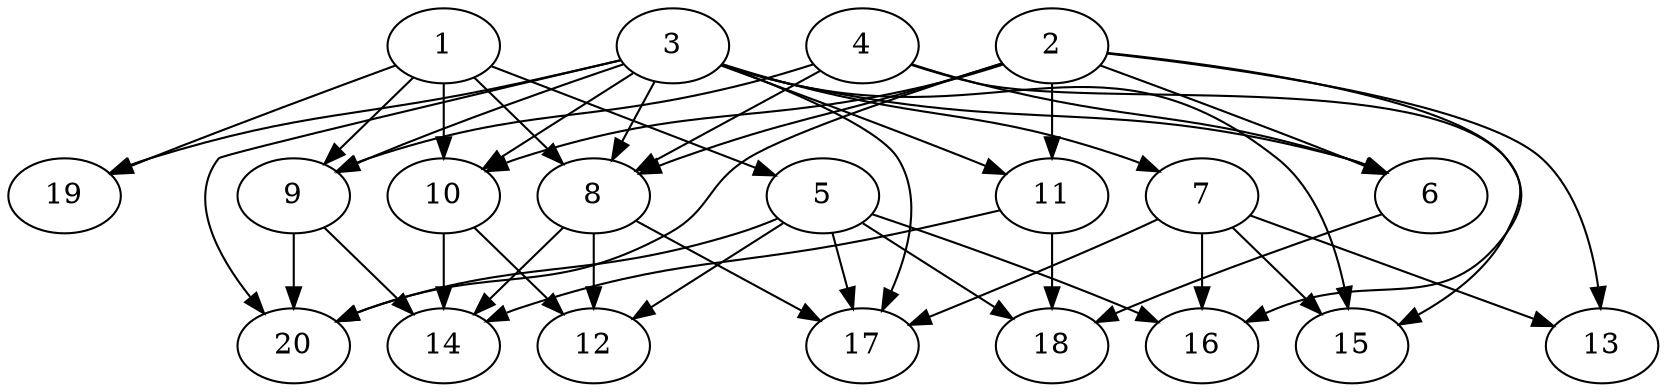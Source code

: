 // DAG automatically generated by daggen at Mon Jul 11 22:17:41 2022
// ./daggen -n 20 --fat 0.8 --density 0.8 --regular 0.2 --jump 2 --minalpha 20 --maxalpha 200 --dot -o ../test.dot 
digraph G {
  1 [size="520712294024", alpha="45.93"]
  1 -> 5 [size ="536870912"]
  1 -> 8 [size ="536870912"]
  1 -> 9 [size ="536870912"]
  1 -> 10 [size ="536870912"]
  1 -> 19 [size ="536870912"]
  2 [size="5517730073", alpha="140.08"]
  2 -> 6 [size ="301989888"]
  2 -> 8 [size ="301989888"]
  2 -> 10 [size ="301989888"]
  2 -> 11 [size ="301989888"]
  2 -> 13 [size ="301989888"]
  2 -> 16 [size ="301989888"]
  2 -> 20 [size ="301989888"]
  3 [size="13493422392", alpha="146.76"]
  3 -> 6 [size ="411041792"]
  3 -> 7 [size ="411041792"]
  3 -> 8 [size ="411041792"]
  3 -> 9 [size ="411041792"]
  3 -> 10 [size ="411041792"]
  3 -> 11 [size ="411041792"]
  3 -> 15 [size ="411041792"]
  3 -> 17 [size ="411041792"]
  3 -> 19 [size ="411041792"]
  3 -> 20 [size ="411041792"]
  4 [size="152001525389", alpha="113.94"]
  4 -> 6 [size ="411041792"]
  4 -> 8 [size ="411041792"]
  4 -> 9 [size ="411041792"]
  4 -> 15 [size ="411041792"]
  5 [size="463003771967", alpha="172.10"]
  5 -> 12 [size ="838860800"]
  5 -> 16 [size ="838860800"]
  5 -> 17 [size ="838860800"]
  5 -> 18 [size ="838860800"]
  5 -> 20 [size ="838860800"]
  6 [size="357349672339", alpha="38.68"]
  6 -> 18 [size ="301989888"]
  7 [size="5906089942", alpha="186.70"]
  7 -> 13 [size ="209715200"]
  7 -> 15 [size ="209715200"]
  7 -> 16 [size ="209715200"]
  7 -> 17 [size ="209715200"]
  8 [size="231928233984", alpha="53.36"]
  8 -> 12 [size ="301989888"]
  8 -> 14 [size ="301989888"]
  8 -> 17 [size ="301989888"]
  9 [size="681825633922", alpha="90.05"]
  9 -> 14 [size ="679477248"]
  9 -> 20 [size ="679477248"]
  10 [size="299039943488", alpha="81.98"]
  10 -> 12 [size ="536870912"]
  10 -> 14 [size ="536870912"]
  11 [size="549755813888", alpha="66.09"]
  11 -> 14 [size ="536870912"]
  11 -> 18 [size ="536870912"]
  12 [size="29685660780", alpha="26.91"]
  13 [size="433382999571", alpha="69.85"]
  14 [size="28680302006", alpha="86.32"]
  15 [size="521346391258", alpha="79.08"]
  16 [size="8376313446", alpha="130.73"]
  17 [size="549755813888", alpha="90.93"]
  18 [size="8589934592", alpha="157.81"]
  19 [size="1747093242", alpha="36.63"]
  20 [size="272762343191", alpha="49.61"]
}
